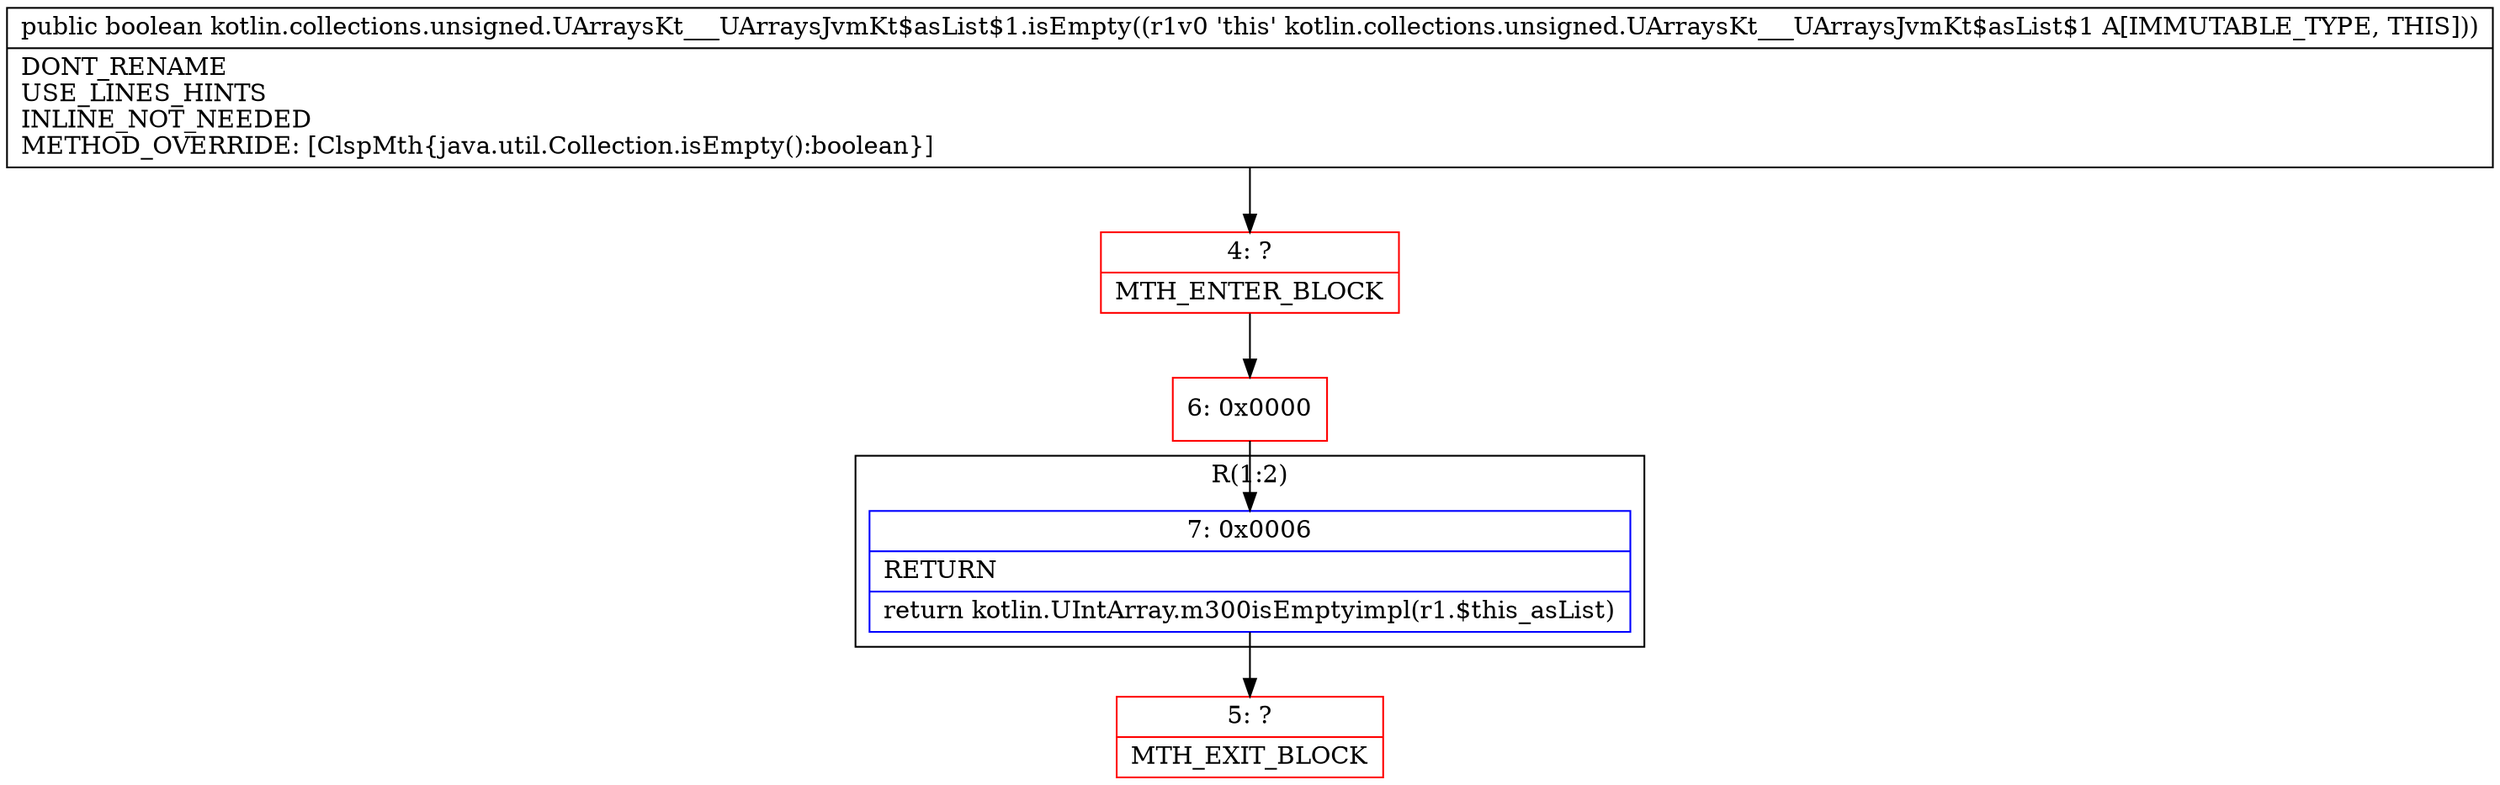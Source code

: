 digraph "CFG forkotlin.collections.unsigned.UArraysKt___UArraysJvmKt$asList$1.isEmpty()Z" {
subgraph cluster_Region_1008746883 {
label = "R(1:2)";
node [shape=record,color=blue];
Node_7 [shape=record,label="{7\:\ 0x0006|RETURN\l|return kotlin.UIntArray.m300isEmptyimpl(r1.$this_asList)\l}"];
}
Node_4 [shape=record,color=red,label="{4\:\ ?|MTH_ENTER_BLOCK\l}"];
Node_6 [shape=record,color=red,label="{6\:\ 0x0000}"];
Node_5 [shape=record,color=red,label="{5\:\ ?|MTH_EXIT_BLOCK\l}"];
MethodNode[shape=record,label="{public boolean kotlin.collections.unsigned.UArraysKt___UArraysJvmKt$asList$1.isEmpty((r1v0 'this' kotlin.collections.unsigned.UArraysKt___UArraysJvmKt$asList$1 A[IMMUTABLE_TYPE, THIS]))  | DONT_RENAME\lUSE_LINES_HINTS\lINLINE_NOT_NEEDED\lMETHOD_OVERRIDE: [ClspMth\{java.util.Collection.isEmpty():boolean\}]\l}"];
MethodNode -> Node_4;Node_7 -> Node_5;
Node_4 -> Node_6;
Node_6 -> Node_7;
}

